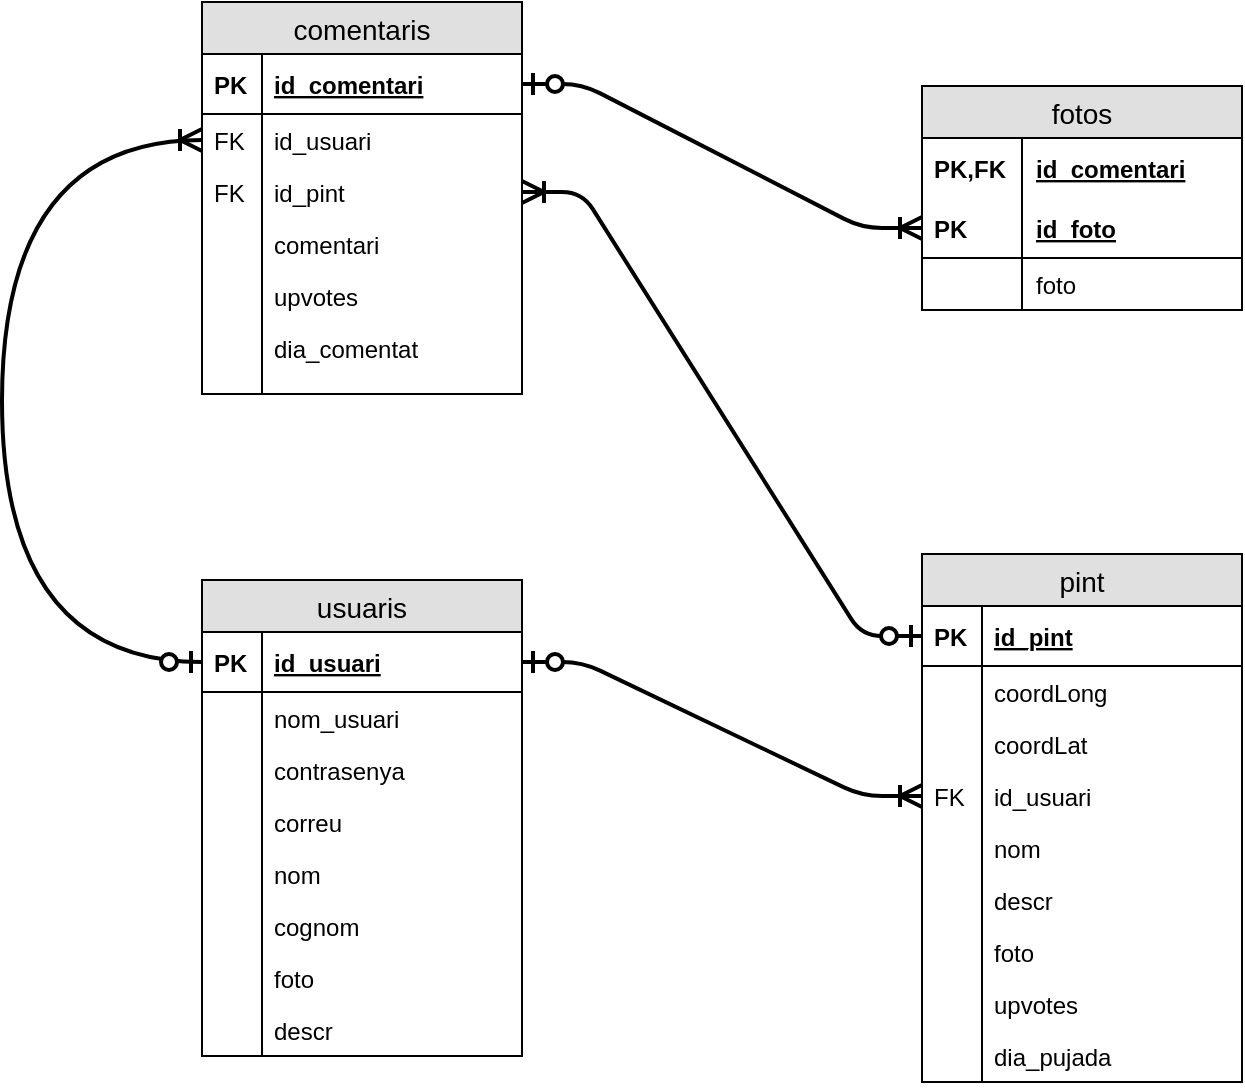 <mxfile version="12.5.5" type="device"><diagram id="Iqb4qXuF6Tef2OE_IF_p" name="Page-1"><mxGraphModel dx="1024" dy="553" grid="1" gridSize="10" guides="1" tooltips="1" connect="1" arrows="1" fold="1" page="1" pageScale="1" pageWidth="827" pageHeight="1169" math="0" shadow="0"><root><mxCell id="0"/><mxCell id="1" parent="0"/><mxCell id="xs0ICYqaNyHeGFNoO5mb-3" value="usuaris" style="swimlane;fontStyle=0;childLayout=stackLayout;horizontal=1;startSize=26;fillColor=#e0e0e0;horizontalStack=0;resizeParent=1;resizeParentMax=0;resizeLast=0;collapsible=1;marginBottom=0;swimlaneFillColor=#ffffff;align=center;fontSize=14;" parent="1" vertex="1"><mxGeometry x="230" y="639" width="160" height="238" as="geometry"/></mxCell><mxCell id="xs0ICYqaNyHeGFNoO5mb-4" value="id_usuari" style="shape=partialRectangle;top=0;left=0;right=0;bottom=1;align=left;verticalAlign=middle;fillColor=none;spacingLeft=34;spacingRight=4;overflow=hidden;rotatable=0;points=[[0,0.5],[1,0.5]];portConstraint=eastwest;dropTarget=0;fontStyle=5;fontSize=12;" parent="xs0ICYqaNyHeGFNoO5mb-3" vertex="1"><mxGeometry y="26" width="160" height="30" as="geometry"/></mxCell><mxCell id="xs0ICYqaNyHeGFNoO5mb-5" value="PK" style="shape=partialRectangle;top=0;left=0;bottom=0;fillColor=none;align=left;verticalAlign=middle;spacingLeft=4;spacingRight=4;overflow=hidden;rotatable=0;points=[];portConstraint=eastwest;part=1;fontSize=12;fontStyle=1" parent="xs0ICYqaNyHeGFNoO5mb-4" vertex="1" connectable="0"><mxGeometry width="30" height="30" as="geometry"/></mxCell><mxCell id="xs0ICYqaNyHeGFNoO5mb-6" value="nom_usuari" style="shape=partialRectangle;top=0;left=0;right=0;bottom=0;align=left;verticalAlign=top;fillColor=none;spacingLeft=34;spacingRight=4;overflow=hidden;rotatable=0;points=[[0,0.5],[1,0.5]];portConstraint=eastwest;dropTarget=0;fontSize=12;" parent="xs0ICYqaNyHeGFNoO5mb-3" vertex="1"><mxGeometry y="56" width="160" height="26" as="geometry"/></mxCell><mxCell id="xs0ICYqaNyHeGFNoO5mb-7" value="" style="shape=partialRectangle;top=0;left=0;bottom=0;fillColor=none;align=left;verticalAlign=top;spacingLeft=4;spacingRight=4;overflow=hidden;rotatable=0;points=[];portConstraint=eastwest;part=1;fontSize=12;" parent="xs0ICYqaNyHeGFNoO5mb-6" vertex="1" connectable="0"><mxGeometry width="30" height="26" as="geometry"/></mxCell><mxCell id="xs0ICYqaNyHeGFNoO5mb-8" value="contrasenya" style="shape=partialRectangle;top=0;left=0;right=0;bottom=0;align=left;verticalAlign=top;fillColor=none;spacingLeft=34;spacingRight=4;overflow=hidden;rotatable=0;points=[[0,0.5],[1,0.5]];portConstraint=eastwest;dropTarget=0;fontSize=12;" parent="xs0ICYqaNyHeGFNoO5mb-3" vertex="1"><mxGeometry y="82" width="160" height="26" as="geometry"/></mxCell><mxCell id="xs0ICYqaNyHeGFNoO5mb-9" value="" style="shape=partialRectangle;top=0;left=0;bottom=0;fillColor=none;align=left;verticalAlign=top;spacingLeft=4;spacingRight=4;overflow=hidden;rotatable=0;points=[];portConstraint=eastwest;part=1;fontSize=12;" parent="xs0ICYqaNyHeGFNoO5mb-8" vertex="1" connectable="0"><mxGeometry width="30" height="26" as="geometry"/></mxCell><mxCell id="xs0ICYqaNyHeGFNoO5mb-10" value="correu" style="shape=partialRectangle;top=0;left=0;right=0;bottom=0;align=left;verticalAlign=top;fillColor=none;spacingLeft=34;spacingRight=4;overflow=hidden;rotatable=0;points=[[0,0.5],[1,0.5]];portConstraint=eastwest;dropTarget=0;fontSize=12;" parent="xs0ICYqaNyHeGFNoO5mb-3" vertex="1"><mxGeometry y="108" width="160" height="26" as="geometry"/></mxCell><mxCell id="xs0ICYqaNyHeGFNoO5mb-11" value="" style="shape=partialRectangle;top=0;left=0;bottom=0;fillColor=none;align=left;verticalAlign=top;spacingLeft=4;spacingRight=4;overflow=hidden;rotatable=0;points=[];portConstraint=eastwest;part=1;fontSize=12;" parent="xs0ICYqaNyHeGFNoO5mb-10" vertex="1" connectable="0"><mxGeometry width="30" height="26" as="geometry"/></mxCell><mxCell id="xs0ICYqaNyHeGFNoO5mb-14" value="nom" style="shape=partialRectangle;top=0;left=0;right=0;bottom=0;align=left;verticalAlign=top;fillColor=none;spacingLeft=34;spacingRight=4;overflow=hidden;rotatable=0;points=[[0,0.5],[1,0.5]];portConstraint=eastwest;dropTarget=0;fontSize=12;" parent="xs0ICYqaNyHeGFNoO5mb-3" vertex="1"><mxGeometry y="134" width="160" height="26" as="geometry"/></mxCell><mxCell id="xs0ICYqaNyHeGFNoO5mb-15" value="" style="shape=partialRectangle;top=0;left=0;bottom=0;fillColor=none;align=left;verticalAlign=top;spacingLeft=4;spacingRight=4;overflow=hidden;rotatable=0;points=[];portConstraint=eastwest;part=1;fontSize=12;" parent="xs0ICYqaNyHeGFNoO5mb-14" vertex="1" connectable="0"><mxGeometry width="30" height="26" as="geometry"/></mxCell><mxCell id="xs0ICYqaNyHeGFNoO5mb-16" value="cognom" style="shape=partialRectangle;top=0;left=0;right=0;bottom=0;align=left;verticalAlign=top;fillColor=none;spacingLeft=34;spacingRight=4;overflow=hidden;rotatable=0;points=[[0,0.5],[1,0.5]];portConstraint=eastwest;dropTarget=0;fontSize=12;" parent="xs0ICYqaNyHeGFNoO5mb-3" vertex="1"><mxGeometry y="160" width="160" height="26" as="geometry"/></mxCell><mxCell id="xs0ICYqaNyHeGFNoO5mb-17" value="" style="shape=partialRectangle;top=0;left=0;bottom=0;fillColor=none;align=left;verticalAlign=top;spacingLeft=4;spacingRight=4;overflow=hidden;rotatable=0;points=[];portConstraint=eastwest;part=1;fontSize=12;" parent="xs0ICYqaNyHeGFNoO5mb-16" vertex="1" connectable="0"><mxGeometry width="30" height="26" as="geometry"/></mxCell><mxCell id="xs0ICYqaNyHeGFNoO5mb-83" value="foto" style="shape=partialRectangle;top=0;left=0;right=0;bottom=0;align=left;verticalAlign=top;fillColor=none;spacingLeft=34;spacingRight=4;overflow=hidden;rotatable=0;points=[[0,0.5],[1,0.5]];portConstraint=eastwest;dropTarget=0;fontSize=12;" parent="xs0ICYqaNyHeGFNoO5mb-3" vertex="1"><mxGeometry y="186" width="160" height="26" as="geometry"/></mxCell><mxCell id="xs0ICYqaNyHeGFNoO5mb-84" value="" style="shape=partialRectangle;top=0;left=0;bottom=0;fillColor=none;align=left;verticalAlign=top;spacingLeft=4;spacingRight=4;overflow=hidden;rotatable=0;points=[];portConstraint=eastwest;part=1;fontSize=12;" parent="xs0ICYqaNyHeGFNoO5mb-83" vertex="1" connectable="0"><mxGeometry width="30" height="26" as="geometry"/></mxCell><mxCell id="xs0ICYqaNyHeGFNoO5mb-85" value="descr" style="shape=partialRectangle;top=0;left=0;right=0;bottom=0;align=left;verticalAlign=top;fillColor=none;spacingLeft=34;spacingRight=4;overflow=hidden;rotatable=0;points=[[0,0.5],[1,0.5]];portConstraint=eastwest;dropTarget=0;fontSize=12;" parent="xs0ICYqaNyHeGFNoO5mb-3" vertex="1"><mxGeometry y="212" width="160" height="26" as="geometry"/></mxCell><mxCell id="xs0ICYqaNyHeGFNoO5mb-86" value="" style="shape=partialRectangle;top=0;left=0;bottom=0;fillColor=none;align=left;verticalAlign=top;spacingLeft=4;spacingRight=4;overflow=hidden;rotatable=0;points=[];portConstraint=eastwest;part=1;fontSize=12;" parent="xs0ICYqaNyHeGFNoO5mb-85" vertex="1" connectable="0"><mxGeometry width="30" height="26" as="geometry"/></mxCell><mxCell id="xs0ICYqaNyHeGFNoO5mb-18" value="pint" style="swimlane;fontStyle=0;childLayout=stackLayout;horizontal=1;startSize=26;fillColor=#e0e0e0;horizontalStack=0;resizeParent=1;resizeParentMax=0;resizeLast=0;collapsible=1;marginBottom=0;swimlaneFillColor=#ffffff;align=center;fontSize=14;" parent="1" vertex="1"><mxGeometry x="590" y="626" width="160" height="264" as="geometry"/></mxCell><mxCell id="xs0ICYqaNyHeGFNoO5mb-19" value="id_pint" style="shape=partialRectangle;top=0;left=0;right=0;bottom=1;align=left;verticalAlign=middle;fillColor=none;spacingLeft=34;spacingRight=4;overflow=hidden;rotatable=0;points=[[0,0.5],[1,0.5]];portConstraint=eastwest;dropTarget=0;fontStyle=5;fontSize=12;" parent="xs0ICYqaNyHeGFNoO5mb-18" vertex="1"><mxGeometry y="26" width="160" height="30" as="geometry"/></mxCell><mxCell id="xs0ICYqaNyHeGFNoO5mb-20" value="PK" style="shape=partialRectangle;top=0;left=0;bottom=0;fillColor=none;align=left;verticalAlign=middle;spacingLeft=4;spacingRight=4;overflow=hidden;rotatable=0;points=[];portConstraint=eastwest;part=1;fontSize=12;fontStyle=1" parent="xs0ICYqaNyHeGFNoO5mb-19" vertex="1" connectable="0"><mxGeometry width="30" height="30" as="geometry"/></mxCell><mxCell id="xs0ICYqaNyHeGFNoO5mb-21" value="coordLong" style="shape=partialRectangle;top=0;left=0;right=0;bottom=0;align=left;verticalAlign=top;fillColor=none;spacingLeft=34;spacingRight=4;overflow=hidden;rotatable=0;points=[[0,0.5],[1,0.5]];portConstraint=eastwest;dropTarget=0;fontSize=12;" parent="xs0ICYqaNyHeGFNoO5mb-18" vertex="1"><mxGeometry y="56" width="160" height="26" as="geometry"/></mxCell><mxCell id="xs0ICYqaNyHeGFNoO5mb-22" value="" style="shape=partialRectangle;top=0;left=0;bottom=0;fillColor=none;align=left;verticalAlign=top;spacingLeft=4;spacingRight=4;overflow=hidden;rotatable=0;points=[];portConstraint=eastwest;part=1;fontSize=12;" parent="xs0ICYqaNyHeGFNoO5mb-21" vertex="1" connectable="0"><mxGeometry width="30" height="26" as="geometry"/></mxCell><mxCell id="xs0ICYqaNyHeGFNoO5mb-23" value="coordLat" style="shape=partialRectangle;top=0;left=0;right=0;bottom=0;align=left;verticalAlign=top;fillColor=none;spacingLeft=34;spacingRight=4;overflow=hidden;rotatable=0;points=[[0,0.5],[1,0.5]];portConstraint=eastwest;dropTarget=0;fontSize=12;" parent="xs0ICYqaNyHeGFNoO5mb-18" vertex="1"><mxGeometry y="82" width="160" height="26" as="geometry"/></mxCell><mxCell id="xs0ICYqaNyHeGFNoO5mb-24" value="" style="shape=partialRectangle;top=0;left=0;bottom=0;fillColor=none;align=left;verticalAlign=top;spacingLeft=4;spacingRight=4;overflow=hidden;rotatable=0;points=[];portConstraint=eastwest;part=1;fontSize=12;" parent="xs0ICYqaNyHeGFNoO5mb-23" vertex="1" connectable="0"><mxGeometry width="30" height="26" as="geometry"/></mxCell><mxCell id="xs0ICYqaNyHeGFNoO5mb-25" value="id_usuari" style="shape=partialRectangle;top=0;left=0;right=0;bottom=0;align=left;verticalAlign=top;fillColor=none;spacingLeft=34;spacingRight=4;overflow=hidden;rotatable=0;points=[[0,0.5],[1,0.5]];portConstraint=eastwest;dropTarget=0;fontSize=12;" parent="xs0ICYqaNyHeGFNoO5mb-18" vertex="1"><mxGeometry y="108" width="160" height="26" as="geometry"/></mxCell><mxCell id="xs0ICYqaNyHeGFNoO5mb-26" value="FK" style="shape=partialRectangle;top=0;left=0;bottom=0;fillColor=none;align=left;verticalAlign=top;spacingLeft=4;spacingRight=4;overflow=hidden;rotatable=0;points=[];portConstraint=eastwest;part=1;fontSize=12;" parent="xs0ICYqaNyHeGFNoO5mb-25" vertex="1" connectable="0"><mxGeometry width="30" height="26" as="geometry"/></mxCell><mxCell id="xs0ICYqaNyHeGFNoO5mb-87" value="nom" style="shape=partialRectangle;top=0;left=0;right=0;bottom=0;align=left;verticalAlign=top;fillColor=none;spacingLeft=34;spacingRight=4;overflow=hidden;rotatable=0;points=[[0,0.5],[1,0.5]];portConstraint=eastwest;dropTarget=0;fontSize=12;" parent="xs0ICYqaNyHeGFNoO5mb-18" vertex="1"><mxGeometry y="134" width="160" height="26" as="geometry"/></mxCell><mxCell id="xs0ICYqaNyHeGFNoO5mb-88" value="" style="shape=partialRectangle;top=0;left=0;bottom=0;fillColor=none;align=left;verticalAlign=top;spacingLeft=4;spacingRight=4;overflow=hidden;rotatable=0;points=[];portConstraint=eastwest;part=1;fontSize=12;" parent="xs0ICYqaNyHeGFNoO5mb-87" vertex="1" connectable="0"><mxGeometry width="30" height="26" as="geometry"/></mxCell><mxCell id="xs0ICYqaNyHeGFNoO5mb-27" value="descr" style="shape=partialRectangle;top=0;left=0;right=0;bottom=0;align=left;verticalAlign=top;fillColor=none;spacingLeft=34;spacingRight=4;overflow=hidden;rotatable=0;points=[[0,0.5],[1,0.5]];portConstraint=eastwest;dropTarget=0;fontSize=12;" parent="xs0ICYqaNyHeGFNoO5mb-18" vertex="1"><mxGeometry y="160" width="160" height="26" as="geometry"/></mxCell><mxCell id="xs0ICYqaNyHeGFNoO5mb-28" value="" style="shape=partialRectangle;top=0;left=0;bottom=0;fillColor=none;align=left;verticalAlign=top;spacingLeft=4;spacingRight=4;overflow=hidden;rotatable=0;points=[];portConstraint=eastwest;part=1;fontSize=12;" parent="xs0ICYqaNyHeGFNoO5mb-27" vertex="1" connectable="0"><mxGeometry width="30" height="26" as="geometry"/></mxCell><mxCell id="xs0ICYqaNyHeGFNoO5mb-29" value="foto" style="shape=partialRectangle;top=0;left=0;right=0;bottom=0;align=left;verticalAlign=top;fillColor=none;spacingLeft=34;spacingRight=4;overflow=hidden;rotatable=0;points=[[0,0.5],[1,0.5]];portConstraint=eastwest;dropTarget=0;fontSize=12;" parent="xs0ICYqaNyHeGFNoO5mb-18" vertex="1"><mxGeometry y="186" width="160" height="26" as="geometry"/></mxCell><mxCell id="xs0ICYqaNyHeGFNoO5mb-30" value="" style="shape=partialRectangle;top=0;left=0;bottom=0;fillColor=none;align=left;verticalAlign=top;spacingLeft=4;spacingRight=4;overflow=hidden;rotatable=0;points=[];portConstraint=eastwest;part=1;fontSize=12;" parent="xs0ICYqaNyHeGFNoO5mb-29" vertex="1" connectable="0"><mxGeometry width="30" height="26" as="geometry"/></mxCell><mxCell id="xs0ICYqaNyHeGFNoO5mb-33" value="upvotes" style="shape=partialRectangle;top=0;left=0;right=0;bottom=0;align=left;verticalAlign=top;fillColor=none;spacingLeft=34;spacingRight=4;overflow=hidden;rotatable=0;points=[[0,0.5],[1,0.5]];portConstraint=eastwest;dropTarget=0;fontSize=12;" parent="xs0ICYqaNyHeGFNoO5mb-18" vertex="1"><mxGeometry y="212" width="160" height="26" as="geometry"/></mxCell><mxCell id="xs0ICYqaNyHeGFNoO5mb-34" value="" style="shape=partialRectangle;top=0;left=0;bottom=0;fillColor=none;align=left;verticalAlign=top;spacingLeft=4;spacingRight=4;overflow=hidden;rotatable=0;points=[];portConstraint=eastwest;part=1;fontSize=12;" parent="xs0ICYqaNyHeGFNoO5mb-33" vertex="1" connectable="0"><mxGeometry width="30" height="26" as="geometry"/></mxCell><mxCell id="xs0ICYqaNyHeGFNoO5mb-35" value="dia_pujada" style="shape=partialRectangle;top=0;left=0;right=0;bottom=0;align=left;verticalAlign=top;fillColor=none;spacingLeft=34;spacingRight=4;overflow=hidden;rotatable=0;points=[[0,0.5],[1,0.5]];portConstraint=eastwest;dropTarget=0;fontSize=12;" parent="xs0ICYqaNyHeGFNoO5mb-18" vertex="1"><mxGeometry y="238" width="160" height="26" as="geometry"/></mxCell><mxCell id="xs0ICYqaNyHeGFNoO5mb-36" value="" style="shape=partialRectangle;top=0;left=0;bottom=0;fillColor=none;align=left;verticalAlign=top;spacingLeft=4;spacingRight=4;overflow=hidden;rotatable=0;points=[];portConstraint=eastwest;part=1;fontSize=12;" parent="xs0ICYqaNyHeGFNoO5mb-35" vertex="1" connectable="0"><mxGeometry width="30" height="26" as="geometry"/></mxCell><mxCell id="xs0ICYqaNyHeGFNoO5mb-37" value="comentaris" style="swimlane;fontStyle=0;childLayout=stackLayout;horizontal=1;startSize=26;fillColor=#e0e0e0;horizontalStack=0;resizeParent=1;resizeParentMax=0;resizeLast=0;collapsible=1;marginBottom=0;swimlaneFillColor=#ffffff;align=center;fontSize=14;" parent="1" vertex="1"><mxGeometry x="230" y="350" width="160" height="196" as="geometry"/></mxCell><mxCell id="xs0ICYqaNyHeGFNoO5mb-38" value="id_comentari" style="shape=partialRectangle;top=0;left=0;right=0;bottom=1;align=left;verticalAlign=middle;fillColor=none;spacingLeft=34;spacingRight=4;overflow=hidden;rotatable=0;points=[[0,0.5],[1,0.5]];portConstraint=eastwest;dropTarget=0;fontStyle=5;fontSize=12;" parent="xs0ICYqaNyHeGFNoO5mb-37" vertex="1"><mxGeometry y="26" width="160" height="30" as="geometry"/></mxCell><mxCell id="xs0ICYqaNyHeGFNoO5mb-39" value="PK" style="shape=partialRectangle;top=0;left=0;bottom=0;fillColor=none;align=left;verticalAlign=middle;spacingLeft=4;spacingRight=4;overflow=hidden;rotatable=0;points=[];portConstraint=eastwest;part=1;fontSize=12;fontStyle=1" parent="xs0ICYqaNyHeGFNoO5mb-38" vertex="1" connectable="0"><mxGeometry width="30" height="30" as="geometry"/></mxCell><mxCell id="xs0ICYqaNyHeGFNoO5mb-40" value="id_usuari" style="shape=partialRectangle;top=0;left=0;right=0;bottom=0;align=left;verticalAlign=top;fillColor=none;spacingLeft=34;spacingRight=4;overflow=hidden;rotatable=0;points=[[0,0.5],[1,0.5]];portConstraint=eastwest;dropTarget=0;fontSize=12;" parent="xs0ICYqaNyHeGFNoO5mb-37" vertex="1"><mxGeometry y="56" width="160" height="26" as="geometry"/></mxCell><mxCell id="xs0ICYqaNyHeGFNoO5mb-41" value="FK" style="shape=partialRectangle;top=0;left=0;bottom=0;fillColor=none;align=left;verticalAlign=top;spacingLeft=4;spacingRight=4;overflow=hidden;rotatable=0;points=[];portConstraint=eastwest;part=1;fontSize=12;" parent="xs0ICYqaNyHeGFNoO5mb-40" vertex="1" connectable="0"><mxGeometry width="30" height="26" as="geometry"/></mxCell><mxCell id="xs0ICYqaNyHeGFNoO5mb-42" value="id_pint" style="shape=partialRectangle;top=0;left=0;right=0;bottom=0;align=left;verticalAlign=top;fillColor=none;spacingLeft=34;spacingRight=4;overflow=hidden;rotatable=0;points=[[0,0.5],[1,0.5]];portConstraint=eastwest;dropTarget=0;fontSize=12;" parent="xs0ICYqaNyHeGFNoO5mb-37" vertex="1"><mxGeometry y="82" width="160" height="26" as="geometry"/></mxCell><mxCell id="xs0ICYqaNyHeGFNoO5mb-43" value="FK" style="shape=partialRectangle;top=0;left=0;bottom=0;fillColor=none;align=left;verticalAlign=top;spacingLeft=4;spacingRight=4;overflow=hidden;rotatable=0;points=[];portConstraint=eastwest;part=1;fontSize=12;" parent="xs0ICYqaNyHeGFNoO5mb-42" vertex="1" connectable="0"><mxGeometry width="30" height="26" as="geometry"/></mxCell><mxCell id="xs0ICYqaNyHeGFNoO5mb-44" value="comentari" style="shape=partialRectangle;top=0;left=0;right=0;bottom=0;align=left;verticalAlign=top;fillColor=none;spacingLeft=34;spacingRight=4;overflow=hidden;rotatable=0;points=[[0,0.5],[1,0.5]];portConstraint=eastwest;dropTarget=0;fontSize=12;" parent="xs0ICYqaNyHeGFNoO5mb-37" vertex="1"><mxGeometry y="108" width="160" height="26" as="geometry"/></mxCell><mxCell id="xs0ICYqaNyHeGFNoO5mb-45" value="" style="shape=partialRectangle;top=0;left=0;bottom=0;fillColor=none;align=left;verticalAlign=top;spacingLeft=4;spacingRight=4;overflow=hidden;rotatable=0;points=[];portConstraint=eastwest;part=1;fontSize=12;" parent="xs0ICYqaNyHeGFNoO5mb-44" vertex="1" connectable="0"><mxGeometry width="30" height="26" as="geometry"/></mxCell><mxCell id="xs0ICYqaNyHeGFNoO5mb-46" value="upvotes" style="shape=partialRectangle;top=0;left=0;right=0;bottom=0;align=left;verticalAlign=top;fillColor=none;spacingLeft=34;spacingRight=4;overflow=hidden;rotatable=0;points=[[0,0.5],[1,0.5]];portConstraint=eastwest;dropTarget=0;fontSize=12;" parent="xs0ICYqaNyHeGFNoO5mb-37" vertex="1"><mxGeometry y="134" width="160" height="26" as="geometry"/></mxCell><mxCell id="xs0ICYqaNyHeGFNoO5mb-47" value="" style="shape=partialRectangle;top=0;left=0;bottom=0;fillColor=none;align=left;verticalAlign=top;spacingLeft=4;spacingRight=4;overflow=hidden;rotatable=0;points=[];portConstraint=eastwest;part=1;fontSize=12;" parent="xs0ICYqaNyHeGFNoO5mb-46" vertex="1" connectable="0"><mxGeometry width="30" height="26" as="geometry"/></mxCell><mxCell id="xs0ICYqaNyHeGFNoO5mb-48" value="dia_comentat" style="shape=partialRectangle;top=0;left=0;right=0;bottom=0;align=left;verticalAlign=top;fillColor=none;spacingLeft=34;spacingRight=4;overflow=hidden;rotatable=0;points=[[0,0.5],[1,0.5]];portConstraint=eastwest;dropTarget=0;fontSize=12;" parent="xs0ICYqaNyHeGFNoO5mb-37" vertex="1"><mxGeometry y="160" width="160" height="26" as="geometry"/></mxCell><mxCell id="xs0ICYqaNyHeGFNoO5mb-49" value="" style="shape=partialRectangle;top=0;left=0;bottom=0;fillColor=none;align=left;verticalAlign=top;spacingLeft=4;spacingRight=4;overflow=hidden;rotatable=0;points=[];portConstraint=eastwest;part=1;fontSize=12;" parent="xs0ICYqaNyHeGFNoO5mb-48" vertex="1" connectable="0"><mxGeometry width="30" height="26" as="geometry"/></mxCell><mxCell id="xs0ICYqaNyHeGFNoO5mb-50" value="" style="shape=partialRectangle;top=0;left=0;right=0;bottom=0;align=left;verticalAlign=top;fillColor=none;spacingLeft=34;spacingRight=4;overflow=hidden;rotatable=0;points=[[0,0.5],[1,0.5]];portConstraint=eastwest;dropTarget=0;fontSize=12;" parent="xs0ICYqaNyHeGFNoO5mb-37" vertex="1"><mxGeometry y="186" width="160" height="10" as="geometry"/></mxCell><mxCell id="xs0ICYqaNyHeGFNoO5mb-51" value="" style="shape=partialRectangle;top=0;left=0;bottom=0;fillColor=none;align=left;verticalAlign=top;spacingLeft=4;spacingRight=4;overflow=hidden;rotatable=0;points=[];portConstraint=eastwest;part=1;fontSize=12;" parent="xs0ICYqaNyHeGFNoO5mb-50" vertex="1" connectable="0"><mxGeometry width="30" height="10" as="geometry"/></mxCell><mxCell id="xs0ICYqaNyHeGFNoO5mb-52" value="fotos" style="swimlane;fontStyle=0;childLayout=stackLayout;horizontal=1;startSize=26;fillColor=#e0e0e0;horizontalStack=0;resizeParent=1;resizeParentMax=0;resizeLast=0;collapsible=1;marginBottom=0;swimlaneFillColor=#ffffff;align=center;fontSize=14;" parent="1" vertex="1"><mxGeometry x="590" y="392" width="160" height="112" as="geometry"/></mxCell><mxCell id="xs0ICYqaNyHeGFNoO5mb-53" value="id_comentari" style="shape=partialRectangle;top=0;left=0;right=0;bottom=0;align=left;verticalAlign=middle;fillColor=none;spacingLeft=55;spacingRight=4;overflow=hidden;rotatable=0;points=[[0,0.5],[1,0.5]];portConstraint=eastwest;dropTarget=0;fontStyle=5;fontSize=12;" parent="xs0ICYqaNyHeGFNoO5mb-52" vertex="1"><mxGeometry y="26" width="160" height="30" as="geometry"/></mxCell><mxCell id="xs0ICYqaNyHeGFNoO5mb-54" value="PK,FK" style="shape=partialRectangle;top=0;left=0;bottom=0;fillColor=none;align=left;verticalAlign=middle;spacingLeft=4;spacingRight=4;overflow=hidden;rotatable=0;points=[];portConstraint=eastwest;part=1;fontSize=12;fontStyle=1" parent="xs0ICYqaNyHeGFNoO5mb-53" vertex="1" connectable="0"><mxGeometry width="50" height="30" as="geometry"/></mxCell><mxCell id="xs0ICYqaNyHeGFNoO5mb-70" value="id_foto" style="shape=partialRectangle;top=0;left=0;right=0;bottom=1;align=left;verticalAlign=middle;fillColor=none;spacingLeft=55;spacingRight=4;overflow=hidden;rotatable=0;points=[[0,0.5],[1,0.5]];portConstraint=eastwest;dropTarget=0;fontStyle=5;fontSize=12;" parent="xs0ICYqaNyHeGFNoO5mb-52" vertex="1"><mxGeometry y="56" width="160" height="30" as="geometry"/></mxCell><mxCell id="xs0ICYqaNyHeGFNoO5mb-71" value="PK" style="shape=partialRectangle;top=0;left=0;bottom=0;fillColor=none;align=left;verticalAlign=middle;spacingLeft=4;spacingRight=4;overflow=hidden;rotatable=0;points=[];portConstraint=eastwest;part=1;fontSize=12;fontStyle=1" parent="xs0ICYqaNyHeGFNoO5mb-70" vertex="1" connectable="0"><mxGeometry width="50" height="30" as="geometry"/></mxCell><mxCell id="xs0ICYqaNyHeGFNoO5mb-57" value="foto" style="shape=partialRectangle;top=0;left=0;right=0;bottom=0;align=left;verticalAlign=top;fillColor=none;spacingLeft=55;spacingRight=4;overflow=hidden;rotatable=0;points=[[0,0.5],[1,0.5]];portConstraint=eastwest;dropTarget=0;fontSize=12;" parent="xs0ICYqaNyHeGFNoO5mb-52" vertex="1"><mxGeometry y="86" width="160" height="26" as="geometry"/></mxCell><mxCell id="xs0ICYqaNyHeGFNoO5mb-58" value="" style="shape=partialRectangle;top=0;left=0;bottom=0;fillColor=none;align=left;verticalAlign=top;spacingLeft=4;spacingRight=4;overflow=hidden;rotatable=0;points=[];portConstraint=eastwest;part=1;fontSize=12;" parent="xs0ICYqaNyHeGFNoO5mb-57" vertex="1" connectable="0"><mxGeometry width="50" height="26" as="geometry"/></mxCell><mxCell id="hN_Lxf_5DiMAlefLaXmc-3" value="" style="edgeStyle=entityRelationEdgeStyle;fontSize=12;html=1;endArrow=ERoneToMany;startArrow=ERzeroToOne;entryX=0;entryY=0.5;entryDx=0;entryDy=0;exitX=1;exitY=0.5;exitDx=0;exitDy=0;strokeWidth=2;endSize=8;startSize=8;startFill=1;endFill=0;" parent="1" source="xs0ICYqaNyHeGFNoO5mb-4" target="xs0ICYqaNyHeGFNoO5mb-25" edge="1"><mxGeometry width="100" height="100" relative="1" as="geometry"><mxPoint x="420" y="980" as="sourcePoint"/><mxPoint x="520" y="880" as="targetPoint"/></mxGeometry></mxCell><mxCell id="hN_Lxf_5DiMAlefLaXmc-4" value="" style="edgeStyle=orthogonalEdgeStyle;fontSize=12;html=1;endArrow=ERoneToMany;startArrow=ERzeroToOne;strokeWidth=2;exitX=0;exitY=0.5;exitDx=0;exitDy=0;curved=1;entryX=0;entryY=0.5;entryDx=0;entryDy=0;endSize=8;startSize=8;startFill=1;endFill=0;" parent="1" source="xs0ICYqaNyHeGFNoO5mb-4" target="xs0ICYqaNyHeGFNoO5mb-40" edge="1"><mxGeometry width="100" height="100" relative="1" as="geometry"><mxPoint x="380" y="520" as="sourcePoint"/><mxPoint x="590" y="430" as="targetPoint"/><Array as="points"><mxPoint x="130" y="680"/><mxPoint x="130" y="419"/></Array></mxGeometry></mxCell><mxCell id="hN_Lxf_5DiMAlefLaXmc-10" value="" style="edgeStyle=entityRelationEdgeStyle;fontSize=12;html=1;endArrow=ERzeroToOne;startArrow=ERoneToMany;strokeWidth=2;startFill=0;endFill=1;exitX=1;exitY=0.5;exitDx=0;exitDy=0;entryX=0;entryY=0.5;entryDx=0;entryDy=0;endSize=8;startSize=8;" parent="1" source="xs0ICYqaNyHeGFNoO5mb-42" target="xs0ICYqaNyHeGFNoO5mb-19" edge="1"><mxGeometry width="100" height="100" relative="1" as="geometry"><mxPoint x="570" y="430" as="sourcePoint"/><mxPoint x="650" y="590" as="targetPoint"/></mxGeometry></mxCell><mxCell id="hN_Lxf_5DiMAlefLaXmc-11" value="" style="edgeStyle=entityRelationEdgeStyle;fontSize=12;html=1;endArrow=ERoneToMany;startArrow=ERzeroToOne;strokeWidth=2;exitX=1;exitY=0.5;exitDx=0;exitDy=0;entryX=0;entryY=0.5;entryDx=0;entryDy=0;startFill=1;endFill=0;endSize=8;startSize=8;" parent="1" source="xs0ICYqaNyHeGFNoO5mb-38" target="xs0ICYqaNyHeGFNoO5mb-70" edge="1"><mxGeometry width="100" height="100" relative="1" as="geometry"><mxPoint x="610" y="580" as="sourcePoint"/><mxPoint x="710" y="480" as="targetPoint"/></mxGeometry></mxCell></root></mxGraphModel></diagram></mxfile>